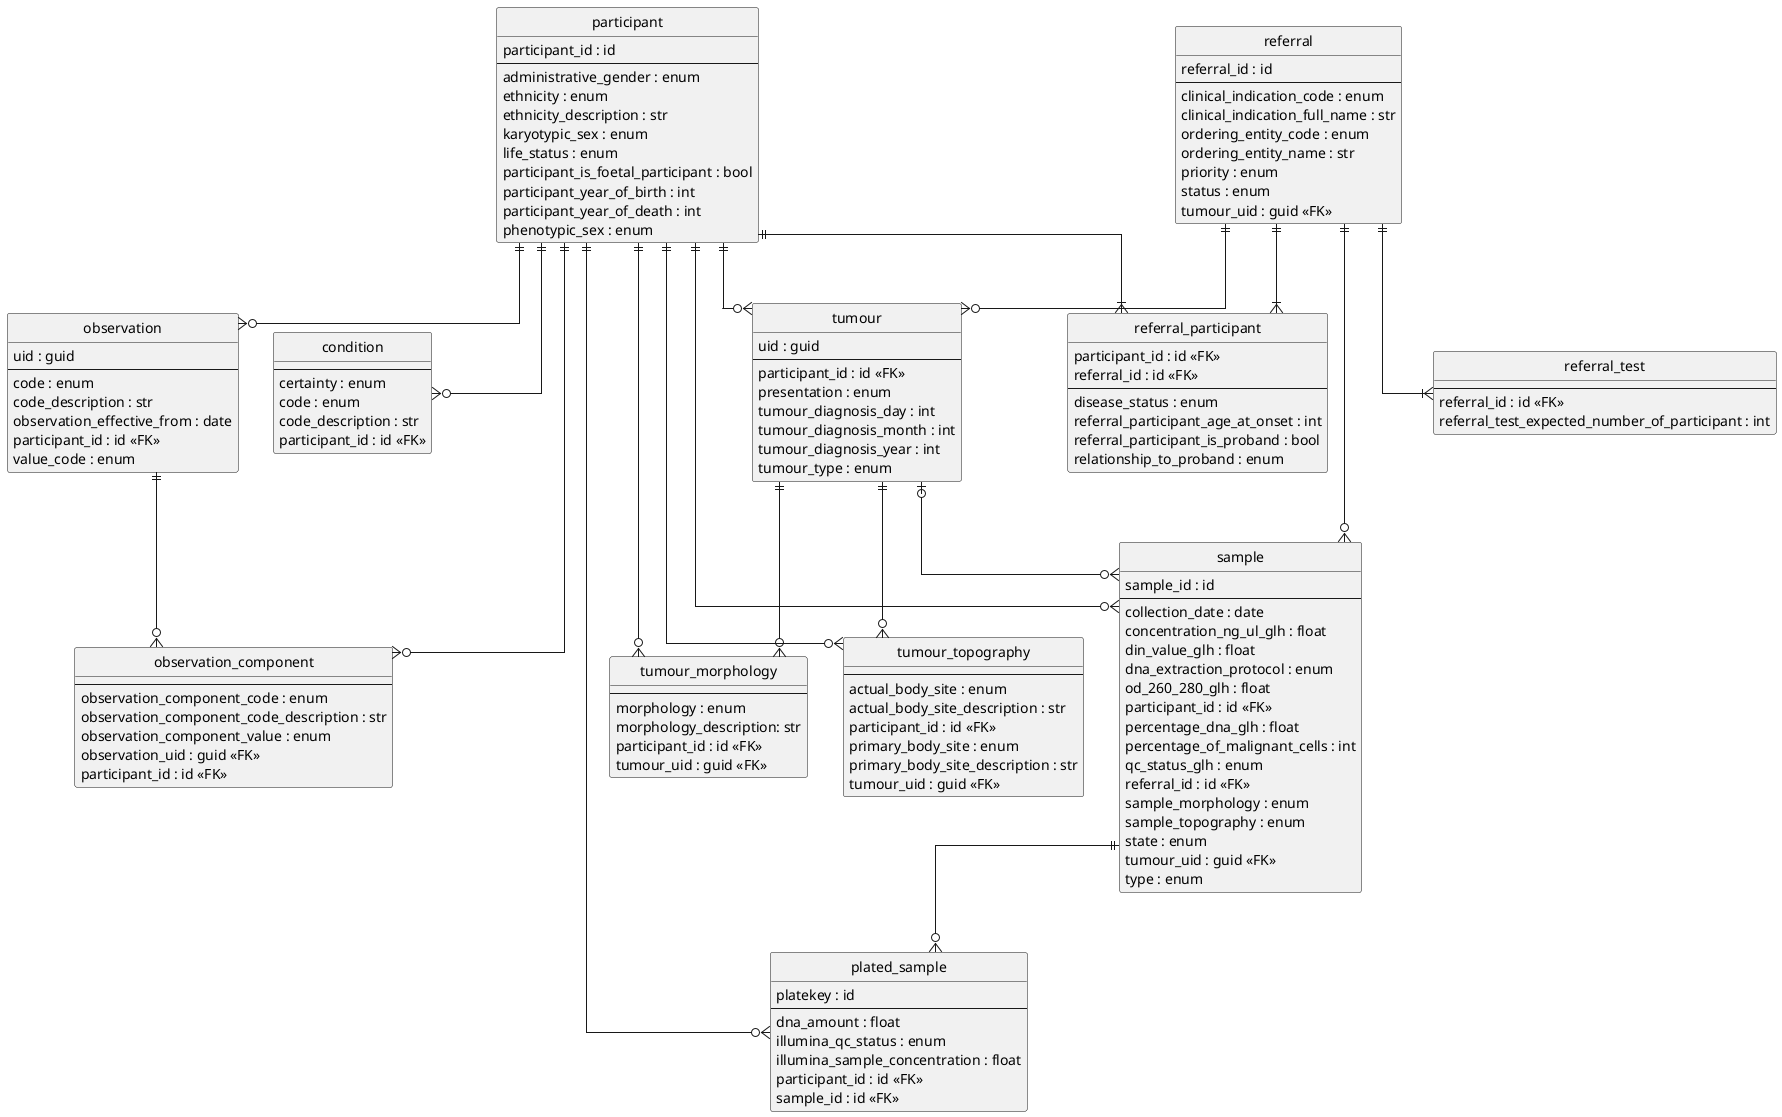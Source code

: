 @startuml

' hide the spot
hide circle

' avoid problems with angled crows feet
skinparam linetype ortho

' declare all the entities

entity "condition" {
    --
    certainty : enum
    code : enum
    code_description : str
    participant_id : id <<FK>>
}

entity "observation" {
    uid : guid
    --
    code : enum
    code_description : str
    observation_effective_from : date
    participant_id : id <<FK>>
    value_code : enum
}

entity "observation_component" {
    --
    observation_component_code : enum
    observation_component_code_description : str
    observation_component_value : enum
    observation_uid : guid <<FK>>
    participant_id : id <<FK>>
}

entity "participant" {
    participant_id : id
    --
    administrative_gender : enum
    ethnicity : enum
    ethnicity_description : str
    karyotypic_sex : enum
    life_status : enum
    participant_is_foetal_participant : bool
    participant_year_of_birth : int
    participant_year_of_death : int
    phenotypic_sex : enum
}

entity "plated_sample" {
    platekey : id
    --
    dna_amount : float
    illumina_qc_status : enum
    illumina_sample_concentration : float
    participant_id : id <<FK>>
    sample_id : id <<FK>>
}

entity "referral" {
    referral_id : id
    --
    clinical_indication_code : enum
    clinical_indication_full_name : str
    ordering_entity_code : enum
    ordering_entity_name : str
    priority : enum
    status : enum
    tumour_uid : guid <<FK>>
}

entity "referral_participant" {
    participant_id : id <<FK>>
    referral_id : id <<FK>>
    --
    disease_status : enum
    referral_participant_age_at_onset : int
    referral_participant_is_proband : bool
    relationship_to_proband : enum
}

entity "referral_test" {
    --
    referral_id : id <<FK>>
    referral_test_expected_number_of_participant : int
}

entity "sample" {
    sample_id : id
    --
    collection_date : date
    concentration_ng_ul_glh : float
    din_value_glh : float
    dna_extraction_protocol : enum
    od_260_280_glh : float
    participant_id : id <<FK>>
    percentage_dna_glh : float
    percentage_of_malignant_cells : int
    qc_status_glh : enum
    referral_id : id <<FK>>
    sample_morphology : enum
    sample_topography : enum
    state : enum
    tumour_uid : guid <<FK>>
    type : enum
}

entity "tumour" {
    uid : guid
    --
    participant_id : id <<FK>>
    presentation : enum
    tumour_diagnosis_day : int
    tumour_diagnosis_month : int
    tumour_diagnosis_year : int
    tumour_type : enum
}

entity "tumour_morphology" {
    --
    morphology : enum
    morphology_description: str
    participant_id : id <<FK>>
    tumour_uid : guid <<FK>>
}

entity "tumour_topography" {
    --
    actual_body_site : enum
    actual_body_site_description : str
    participant_id : id <<FK>>
    primary_body_site : enum
    primary_body_site_description : str
    tumour_uid : guid <<FK>>
}

' declare the relationships

participant ||--o{ condition
participant ||--o{ observation
participant ||--o{ observation_component
participant ||--o{ plated_sample
participant ||--o{ sample
participant ||--|{ referral_participant
participant ||--o{ tumour
participant ||--o{ tumour_morphology
participant ||--o{ tumour_topography
observation ||--o{ observation_component
tumour ||--o{ tumour_morphology
tumour ||--o{ tumour_topography
tumour |o--o{ sample
sample ||--o{ plated_sample
referral ||--o{ tumour
referral ||--|{ referral_participant
referral ||--|{ referral_test
referral ||--o{ sample

@enduml
